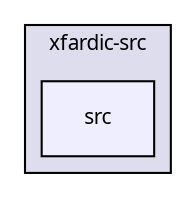 digraph G {
  compound=true
  node [ fontsize=10, fontname="FreeSans.ttf"];
  edge [ labelfontsize=9, labelfontname="FreeSans.ttf"];
  subgraph clusterdir_d060a47801c09e546ca048ef7341b2ee {
    graph [ bgcolor="#ddddee", pencolor="black", label="xfardic-src" fontname="FreeSans.ttf", fontsize=10, URL="dir_d060a47801c09e546ca048ef7341b2ee.html"]
  dir_6424c6b77164bf90f6f0783341592c48 [shape=box, label="src", style="filled", fillcolor="#eeeeff", pencolor="black", URL="dir_6424c6b77164bf90f6f0783341592c48.html"];
  }
}
